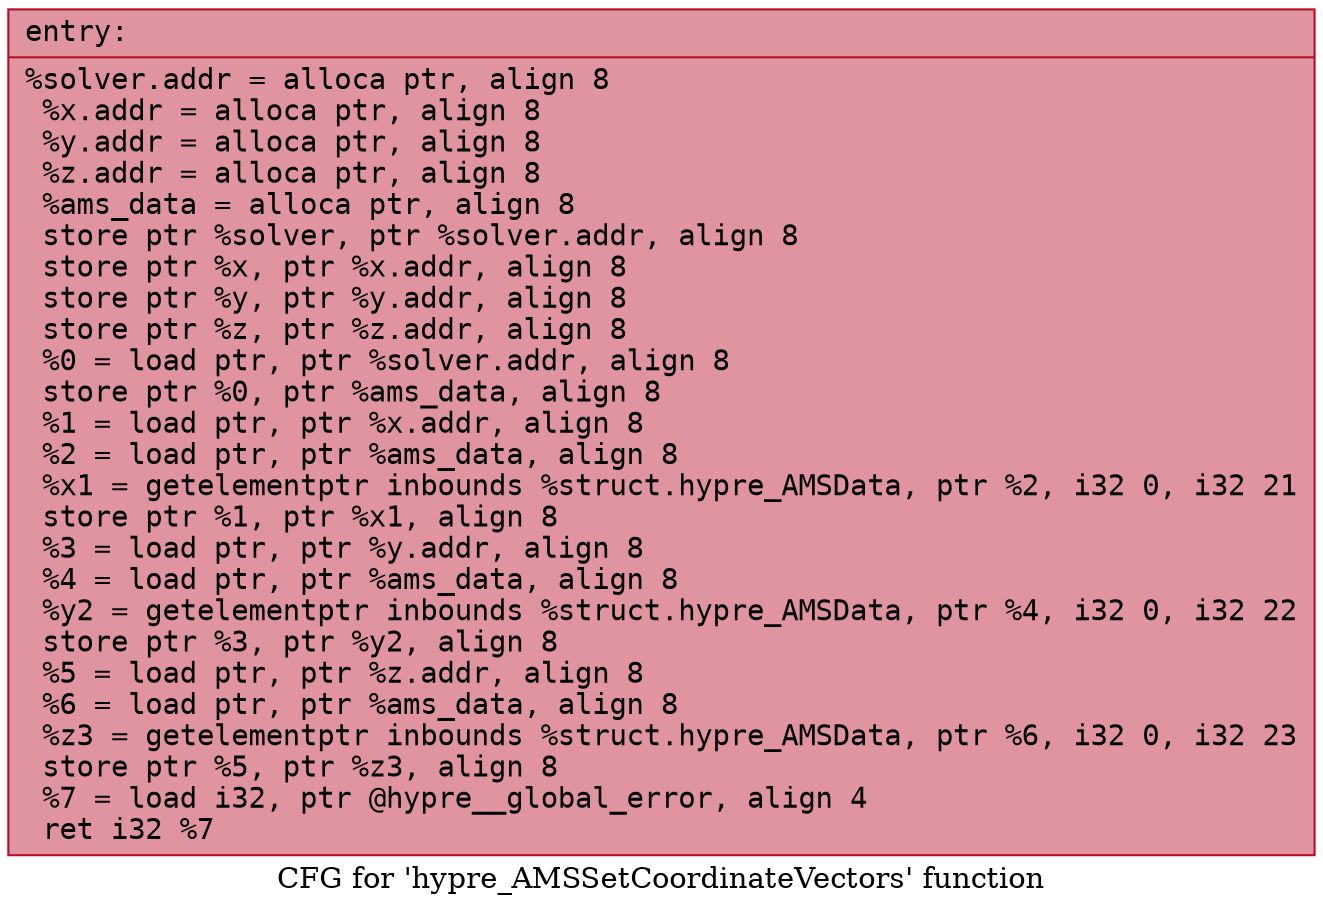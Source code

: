 digraph "CFG for 'hypre_AMSSetCoordinateVectors' function" {
	label="CFG for 'hypre_AMSSetCoordinateVectors' function";

	Node0x56058d792830 [shape=record,color="#b70d28ff", style=filled, fillcolor="#b70d2870" fontname="Courier",label="{entry:\l|  %solver.addr = alloca ptr, align 8\l  %x.addr = alloca ptr, align 8\l  %y.addr = alloca ptr, align 8\l  %z.addr = alloca ptr, align 8\l  %ams_data = alloca ptr, align 8\l  store ptr %solver, ptr %solver.addr, align 8\l  store ptr %x, ptr %x.addr, align 8\l  store ptr %y, ptr %y.addr, align 8\l  store ptr %z, ptr %z.addr, align 8\l  %0 = load ptr, ptr %solver.addr, align 8\l  store ptr %0, ptr %ams_data, align 8\l  %1 = load ptr, ptr %x.addr, align 8\l  %2 = load ptr, ptr %ams_data, align 8\l  %x1 = getelementptr inbounds %struct.hypre_AMSData, ptr %2, i32 0, i32 21\l  store ptr %1, ptr %x1, align 8\l  %3 = load ptr, ptr %y.addr, align 8\l  %4 = load ptr, ptr %ams_data, align 8\l  %y2 = getelementptr inbounds %struct.hypre_AMSData, ptr %4, i32 0, i32 22\l  store ptr %3, ptr %y2, align 8\l  %5 = load ptr, ptr %z.addr, align 8\l  %6 = load ptr, ptr %ams_data, align 8\l  %z3 = getelementptr inbounds %struct.hypre_AMSData, ptr %6, i32 0, i32 23\l  store ptr %5, ptr %z3, align 8\l  %7 = load i32, ptr @hypre__global_error, align 4\l  ret i32 %7\l}"];
}
